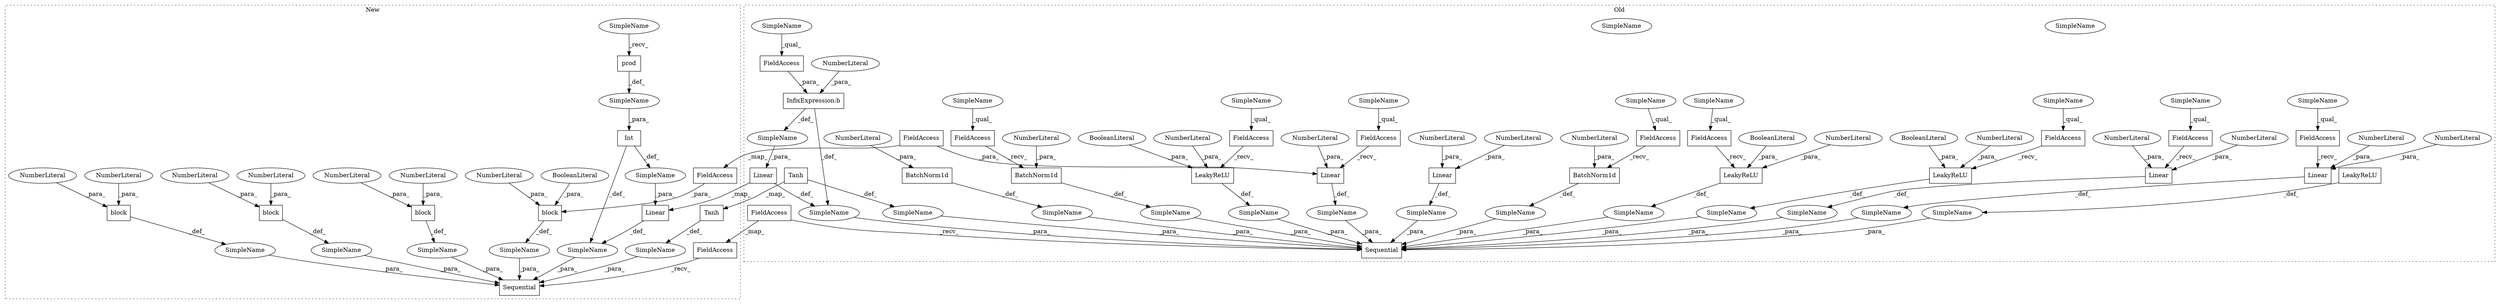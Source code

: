 digraph G {
subgraph cluster0 {
1 [label="Linear" a="32" s="2226,2254" l="7,1" shape="box"];
9 [label="SimpleName" a="42" s="" l="" shape="ellipse"];
10 [label="Sequential" a="32" s="1899,2271" l="11,1" shape="box"];
11 [label="SimpleName" a="42" s="" l="" shape="ellipse"];
12 [label="SimpleName" a="42" s="" l="" shape="ellipse"];
13 [label="SimpleName" a="42" s="" l="" shape="ellipse"];
14 [label="SimpleName" a="42" s="" l="" shape="ellipse"];
15 [label="SimpleName" a="42" s="" l="" shape="ellipse"];
17 [label="SimpleName" a="42" s="" l="" shape="ellipse"];
18 [label="SimpleName" a="42" s="" l="" shape="ellipse"];
19 [label="Linear" a="32" s="1984,1998" l="7,1" shape="box"];
20 [label="NumberLiteral" a="34" s="1995" l="3" shape="ellipse"];
21 [label="NumberLiteral" a="34" s="1991" l="3" shape="ellipse"];
22 [label="Linear" a="32" s="2064,2078" l="7,1" shape="box"];
23 [label="NumberLiteral" a="34" s="2075" l="3" shape="ellipse"];
24 [label="NumberLiteral" a="34" s="2071" l="3" shape="ellipse"];
25 [label="FieldAccess" a="22" s="1975" l="8" shape="box"];
26 [label="SimpleName" a="42" s="1975" l="5" shape="ellipse"];
27 [label="InfixExpression:b" a="27" s="2250" l="3" shape="box"];
28 [label="NumberLiteral" a="34" s="2253" l="1" shape="ellipse"];
29 [label="LeakyReLU" a="32" s="2197,2215" l="10,1" shape="box"];
30 [label="FieldAccess" a="22" s="2000" l="8" shape="box"];
31 [label="BatchNorm1d" a="32" s="2009,2024" l="12,1" shape="box"];
32 [label="FieldAccess" a="22" s="1910" l="8" shape="box"];
33 [label="Linear" a="32" s="1919,1944" l="7,1" shape="box"];
34 [label="FieldAccess" a="22" s="1946" l="8" shape="box"];
35 [label="LeakyReLU" a="32" s="1955,1973" l="10,1" shape="box"];
36 [label="NumberLiteral" a="34" s="2021" l="3" shape="ellipse"];
37 [label="NumberLiteral" a="34" s="1941" l="3" shape="ellipse"];
38 [label="NumberLiteral" a="34" s="1965" l="3" shape="ellipse"];
42 [label="BooleanLiteral" a="9" s="1969" l="4" shape="ellipse"];
43 [label="SimpleName" a="42" s="" l="" shape="ellipse"];
44 [label="SimpleName" a="42" s="" l="" shape="ellipse"];
45 [label="SimpleName" a="42" s="" l="" shape="ellipse"];
46 [label="SimpleName" a="42" s="" l="" shape="ellipse"];
47 [label="Tanh" a="32" s="2265" l="6" shape="box"];
49 [label="SimpleName" a="42" s="" l="" shape="ellipse"];
50 [label="FieldAccess" a="22" s="2106" l="8" shape="box"];
51 [label="LeakyReLU" a="32" s="2115,2133" l="10,1" shape="box"];
52 [label="NumberLiteral" a="34" s="2125" l="3" shape="ellipse"];
53 [label="FieldAccess" a="22" s="2080" l="8" shape="box"];
54 [label="BatchNorm1d" a="32" s="2089,2104" l="12,1" shape="box"];
55 [label="NumberLiteral" a="34" s="2101" l="3" shape="ellipse"];
56 [label="BooleanLiteral" a="9" s="2129" l="4" shape="ellipse"];
57 [label="SimpleName" a="42" s="" l="" shape="ellipse"];
59 [label="Linear" a="32" s="2144,2159" l="7,1" shape="box"];
60 [label="NumberLiteral" a="34" s="2155" l="4" shape="ellipse"];
61 [label="NumberLiteral" a="34" s="2151" l="3" shape="ellipse"];
62 [label="FieldAccess" a="22" s="2238" l="12" shape="box"];
63 [label="SimpleName" a="42" s="2238" l="3" shape="ellipse"];
64 [label="FieldAccess" a="22" s="2055" l="8" shape="box"];
65 [label="FieldAccess" a="22" s="1926" l="14" shape="box"];
67 [label="LeakyReLU" a="32" s="2035,2053" l="10,1" shape="box"];
68 [label="NumberLiteral" a="34" s="2045" l="3" shape="ellipse"];
69 [label="FieldAccess" a="22" s="2026" l="8" shape="box"];
70 [label="BooleanLiteral" a="9" s="2049" l="4" shape="ellipse"];
82 [label="BatchNorm1d" a="32" s="2170,2186" l="12,1" shape="box"];
83 [label="NumberLiteral" a="34" s="2182" l="4" shape="ellipse"];
84 [label="FieldAccess" a="22" s="1890" l="8" shape="box"];
88 [label="SimpleName" a="42" s="2000" l="5" shape="ellipse"];
89 [label="SimpleName" a="42" s="1910" l="5" shape="ellipse"];
90 [label="SimpleName" a="42" s="1946" l="5" shape="ellipse"];
91 [label="SimpleName" a="42" s="1975" l="5" shape="ellipse"];
92 [label="SimpleName" a="42" s="2026" l="5" shape="ellipse"];
93 [label="SimpleName" a="42" s="2080" l="5" shape="ellipse"];
94 [label="SimpleName" a="42" s="2106" l="5" shape="ellipse"];
95 [label="SimpleName" a="42" s="2055" l="5" shape="ellipse"];
96 [label="SimpleName" a="42" s="2238" l="3" shape="ellipse"];
label = "Old";
style="dotted";
}
subgraph cluster1 {
2 [label="Linear" a="32" s="1995,2033" l="7,1" shape="box"];
3 [label="SimpleName" a="42" s="" l="" shape="ellipse"];
4 [label="Sequential" a="32" s="1897,2050" l="11,1" shape="box"];
5 [label="SimpleName" a="42" s="" l="" shape="ellipse"];
6 [label="SimpleName" a="42" s="" l="" shape="ellipse"];
7 [label="SimpleName" a="42" s="" l="" shape="ellipse"];
8 [label="SimpleName" a="42" s="" l="" shape="ellipse"];
16 [label="SimpleName" a="42" s="" l="" shape="ellipse"];
39 [label="prod" a="32" s="2017,2031" l="5,1" shape="box"];
40 [label="SimpleName" a="42" s="" l="" shape="ellipse"];
41 [label="Int" a="32" s="2007,2032" l="4,1" shape="box"];
48 [label="Tanh" a="32" s="2044" l="6" shape="box"];
58 [label="SimpleName" a="42" s="" l="" shape="ellipse"];
66 [label="FieldAccess" a="22" s="1914" l="14" shape="box"];
71 [label="block" a="32" s="1908,1938" l="6,1" shape="box"];
72 [label="NumberLiteral" a="34" s="1929" l="3" shape="ellipse"];
73 [label="block" a="32" s="1970,1984" l="6,1" shape="box"];
74 [label="NumberLiteral" a="34" s="1980" l="4" shape="ellipse"];
75 [label="NumberLiteral" a="34" s="1976" l="3" shape="ellipse"];
76 [label="block" a="32" s="1940,1953" l="6,1" shape="box"];
77 [label="NumberLiteral" a="34" s="1946" l="3" shape="ellipse"];
78 [label="NumberLiteral" a="34" s="1950" l="3" shape="ellipse"];
79 [label="block" a="32" s="1955,1968" l="6,1" shape="box"];
80 [label="NumberLiteral" a="34" s="1961" l="3" shape="ellipse"];
81 [label="NumberLiteral" a="34" s="1965" l="3" shape="ellipse"];
85 [label="FieldAccess" a="22" s="1888" l="8" shape="box"];
86 [label="BooleanLiteral" a="9" s="1933" l="5" shape="ellipse"];
87 [label="SimpleName" a="42" s="2011" l="5" shape="ellipse"];
label = "New";
style="dotted";
}
1 -> 9 [label="_def_"];
1 -> 2 [label="_map_"];
2 -> 3 [label="_def_"];
3 -> 4 [label="_para_"];
5 -> 4 [label="_para_"];
6 -> 4 [label="_para_"];
7 -> 4 [label="_para_"];
8 -> 4 [label="_para_"];
9 -> 10 [label="_para_"];
11 -> 10 [label="_para_"];
12 -> 10 [label="_para_"];
13 -> 1 [label="_para_"];
14 -> 10 [label="_para_"];
15 -> 10 [label="_para_"];
16 -> 2 [label="_para_"];
17 -> 10 [label="_para_"];
18 -> 10 [label="_para_"];
19 -> 15 [label="_def_"];
20 -> 19 [label="_para_"];
21 -> 19 [label="_para_"];
22 -> 17 [label="_def_"];
23 -> 22 [label="_para_"];
24 -> 22 [label="_para_"];
25 -> 19 [label="_recv_"];
27 -> 13 [label="_def_"];
27 -> 9 [label="_def_"];
28 -> 27 [label="_para_"];
29 -> 12 [label="_def_"];
30 -> 31 [label="_recv_"];
31 -> 18 [label="_def_"];
32 -> 33 [label="_recv_"];
33 -> 45 [label="_def_"];
34 -> 35 [label="_recv_"];
35 -> 43 [label="_def_"];
36 -> 31 [label="_para_"];
37 -> 33 [label="_para_"];
38 -> 35 [label="_para_"];
39 -> 40 [label="_def_"];
40 -> 41 [label="_para_"];
41 -> 3 [label="_def_"];
41 -> 16 [label="_def_"];
42 -> 35 [label="_para_"];
43 -> 10 [label="_para_"];
44 -> 10 [label="_para_"];
45 -> 10 [label="_para_"];
46 -> 10 [label="_para_"];
47 -> 46 [label="_def_"];
47 -> 48 [label="_map_"];
48 -> 5 [label="_def_"];
49 -> 10 [label="_para_"];
50 -> 51 [label="_recv_"];
51 -> 11 [label="_def_"];
52 -> 51 [label="_para_"];
53 -> 54 [label="_recv_"];
54 -> 44 [label="_def_"];
55 -> 54 [label="_para_"];
56 -> 51 [label="_para_"];
57 -> 10 [label="_para_"];
58 -> 4 [label="_para_"];
59 -> 49 [label="_def_"];
60 -> 59 [label="_para_"];
61 -> 59 [label="_para_"];
62 -> 27 [label="_para_"];
64 -> 22 [label="_recv_"];
65 -> 33 [label="_para_"];
65 -> 66 [label="_map_"];
66 -> 71 [label="_para_"];
67 -> 14 [label="_def_"];
68 -> 67 [label="_para_"];
69 -> 67 [label="_recv_"];
70 -> 67 [label="_para_"];
71 -> 8 [label="_def_"];
72 -> 71 [label="_para_"];
73 -> 7 [label="_def_"];
74 -> 73 [label="_para_"];
75 -> 73 [label="_para_"];
76 -> 58 [label="_def_"];
77 -> 76 [label="_para_"];
78 -> 76 [label="_para_"];
79 -> 6 [label="_def_"];
80 -> 79 [label="_para_"];
81 -> 79 [label="_para_"];
82 -> 57 [label="_def_"];
83 -> 82 [label="_para_"];
84 -> 10 [label="_recv_"];
84 -> 85 [label="_map_"];
85 -> 4 [label="_recv_"];
86 -> 71 [label="_para_"];
87 -> 39 [label="_recv_"];
88 -> 30 [label="_qual_"];
89 -> 32 [label="_qual_"];
90 -> 34 [label="_qual_"];
91 -> 25 [label="_qual_"];
92 -> 69 [label="_qual_"];
93 -> 53 [label="_qual_"];
94 -> 50 [label="_qual_"];
95 -> 64 [label="_qual_"];
96 -> 62 [label="_qual_"];
}